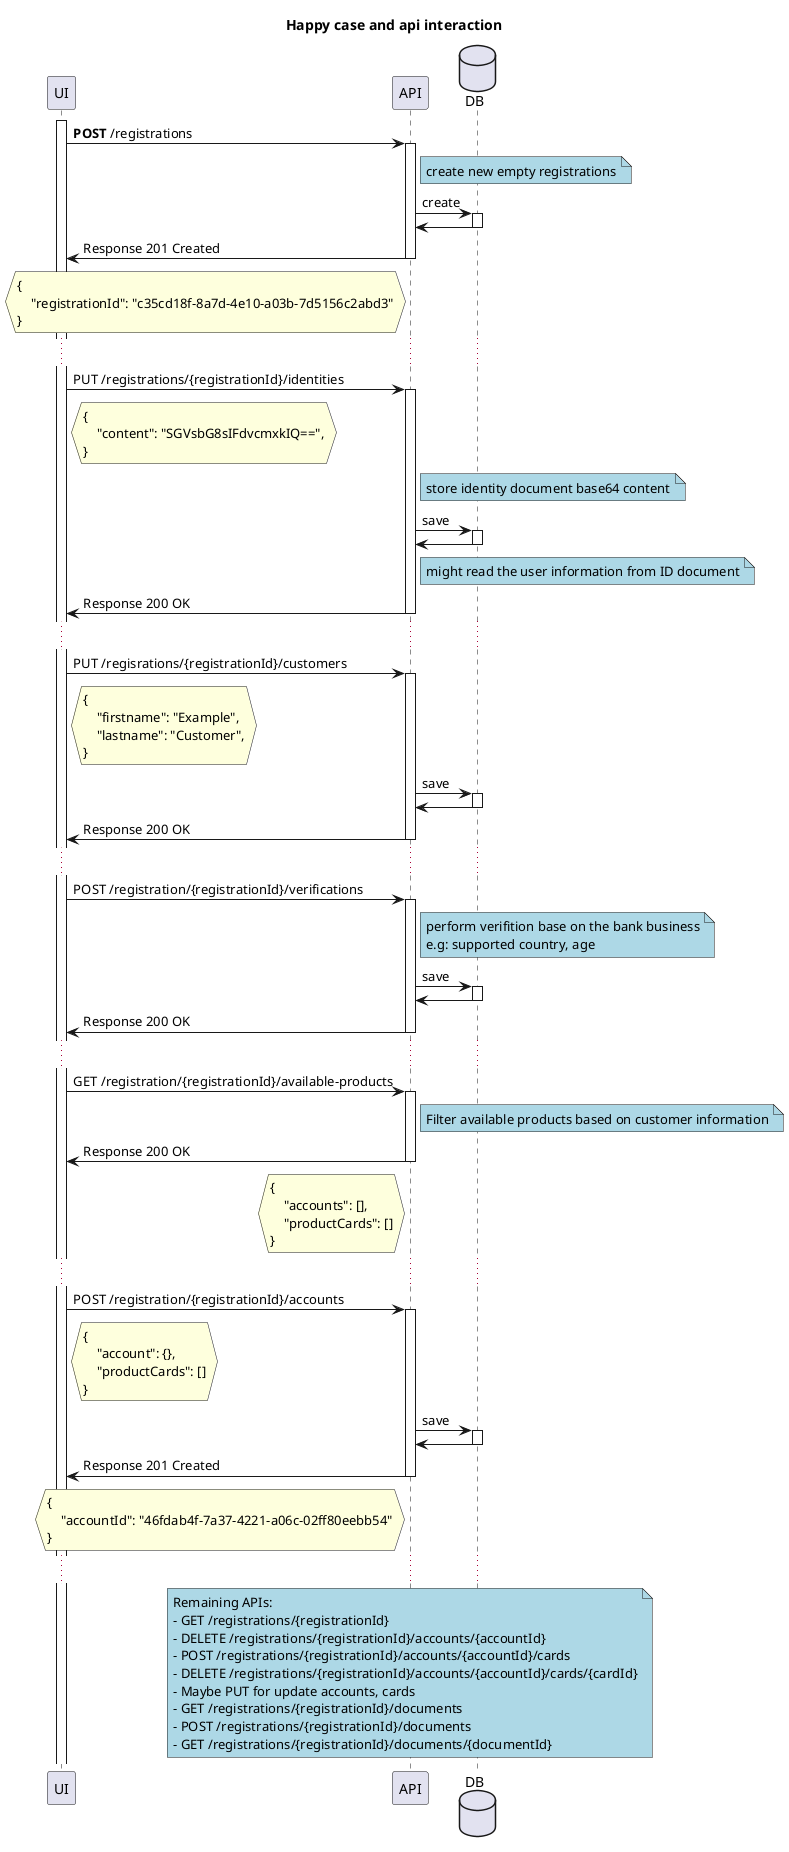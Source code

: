 @startuml Happy case and api interaction
title Happy case and api interaction

participant UI
participant API
database DB

' Create new registration
activate UI
UI -> API: **POST** /registrations

activate API

note right API #LightBlue
create new empty registrations
endnote

API -> DB: create

activate DB
API <- DB
deactivate DB

UI <- API: Response 201 Created
hnote left API
{
    "registrationId": "c35cd18f-8a7d-4e10-a03b-7d5156c2abd3"
}
endnote
deactivate API

...
' Put identity document data
UI -> API: PUT /registrations/{registrationId}/identities
hnote right UI
{
    "content": "SGVsbG8sIFdvcmxkIQ==",
}
endnote

activate API
note right API #LightBlue: store identity document base64 content

API -> DB: save
activate DB
API <- DB
deactivate DB

note right API #LightBlue: might read the user information from ID document

UI <- API: Response 200 OK
deactivate API

...
' Put customer information
UI -> API: PUT /regisrations/{registrationId}/customers
hnote right UI
{
    "firstname": "Example",
    "lastname": "Customer",
}
endnote

activate API
API -> DB: save
activate DB
API <- DB
deactivate DB

UI <- API: Response 200 OK
deactivate API

...
' Verify customer
UI -> API: POST /registration/{registrationId}/verifications

activate API
note right API #LightBlue
perform verifition base on the bank business
e.g: supported country, age
endnote

API -> DB: save
activate DB
API <- DB
deactivate DB

UI <- API: Response 200 OK
deactivate API

...
' Get available products for customer
UI -> API: GET /registration/{registrationId}/available-products

activate API
note right API #LightBlue: Filter available products based on customer information

UI <- API: Response 200 OK
hnote left API
{
    "accounts": [],
    "productCards": []
}
endnote
deactivate API

...
' Select product
UI -> API: POST /registration/{registrationId}/accounts
hnote right UI
{
    "account": {},
    "productCards": []
}
endnote

activate API
API -> DB: save
activate DB
API <- DB
deactivate DB

UI <- API: Response 201 Created
hnote left API
{
    "accountId": "46fdab4f-7a37-4221-a06c-02ff80eebb54"
}
endnote
deactivate API

...
note over API #LightBlue
Remaining APIs:
- GET /registrations/{registrationId}
- DELETE /registrations/{registrationId}/accounts/{accountId}
- POST /registrations/{registrationId}/accounts/{accountId}/cards
- DELETE /registrations/{registrationId}/accounts/{accountId}/cards/{cardId}
- Maybe PUT for update accounts, cards
- GET /registrations/{registrationId}/documents
- POST /registrations/{registrationId}/documents
- GET /registrations/{registrationId}/documents/{documentId}
endnote

@enduml